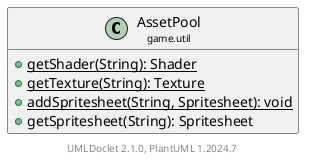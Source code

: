 @startuml
    set namespaceSeparator none
    hide empty fields
    hide empty methods

    class "<size:14>AssetPool\n<size:10>game.util" as game.util.AssetPool [[AssetPool.html]] {
        {static} +getShader(String): Shader
        {static} +getTexture(String): Texture
        {static} +addSpritesheet(String, Spritesheet): void
        +getSpritesheet(String): Spritesheet
    }

    center footer UMLDoclet 2.1.0, PlantUML %version()
@enduml
